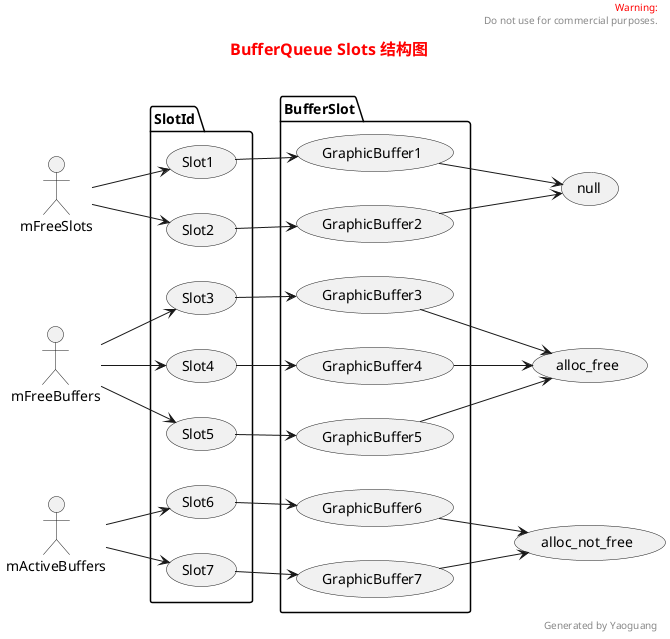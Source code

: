 @startuml
title
<font color=red size=16>BufferQueue Slots 结构图</font>

endtitle

header
<font color=red>Warning:</font>
Do not use for commercial purposes.
endheader
'-----------------------------------------------------------

left to right direction
actor mFreeSlots as FS
actor mFreeBuffers as FB
actor mActiveBuffers as AB
package SlotId {
    usecase Slot1
    usecase Slot2
    usecase Slot3
    usecase Slot4
    usecase Slot5
    usecase Slot6
    usecase Slot7
}

package BufferSlot {
    usecase GraphicBuffer1
    usecase GraphicBuffer2
    usecase GraphicBuffer3
    usecase GraphicBuffer4
    usecase GraphicBuffer5
    usecase GraphicBuffer6
    usecase GraphicBuffer7
}

usecase null
usecase alloc_free
usecase alloc_not_free

Slot1 --> GraphicBuffer1
Slot2 --> GraphicBuffer2
Slot3 --> GraphicBuffer3
Slot4 --> GraphicBuffer4
Slot5 --> GraphicBuffer5
Slot6 --> GraphicBuffer6
Slot7 --> GraphicBuffer7
GraphicBuffer1 --> null
GraphicBuffer2 --> null
GraphicBuffer3 --> alloc_free
GraphicBuffer4 --> alloc_free
GraphicBuffer5 --> alloc_free
GraphicBuffer6 --> alloc_not_free
GraphicBuffer7 --> alloc_not_free

FS --> Slot1
FS --> Slot2
FB --> Slot3
FB --> Slot4
FB --> Slot5
AB --> Slot6
AB --> Slot7

'-----------------------------------------------------------
right footer Generated by Yaoguang
@enduml
